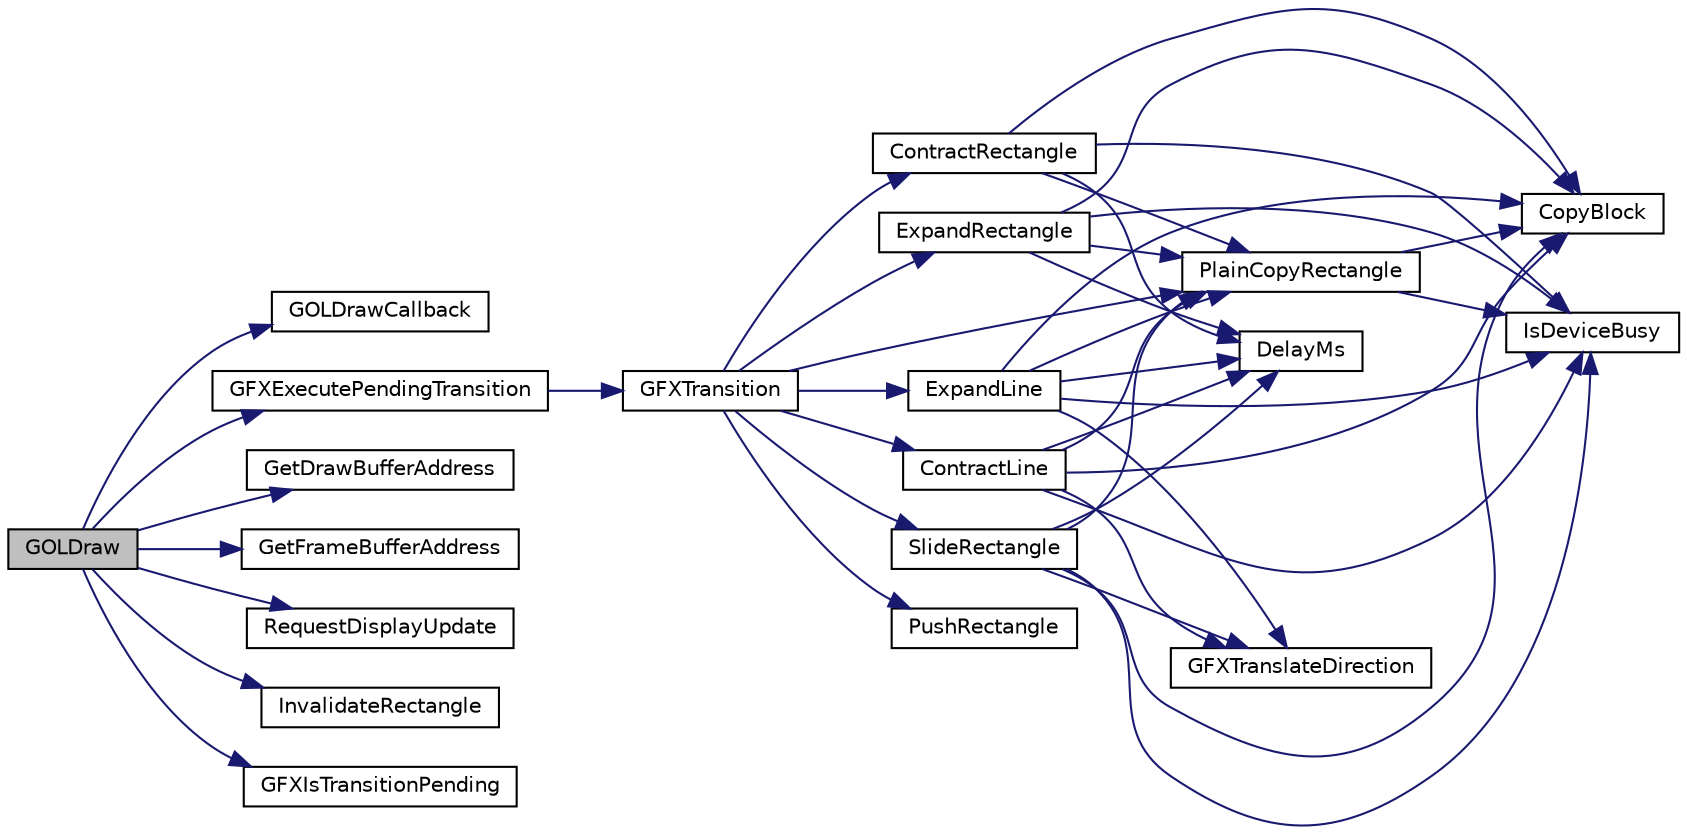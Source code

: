 digraph "GOLDraw"
{
  edge [fontname="Helvetica",fontsize="10",labelfontname="Helvetica",labelfontsize="10"];
  node [fontname="Helvetica",fontsize="10",shape=record];
  rankdir="LR";
  Node1 [label="GOLDraw",height=0.2,width=0.4,color="black", fillcolor="grey75", style="filled", fontcolor="black"];
  Node1 -> Node2 [color="midnightblue",fontsize="10",style="solid",fontname="Helvetica"];
  Node2 [label="GOLDrawCallback",height=0.2,width=0.4,color="black", fillcolor="white", style="filled",URL="$_graphics_2_g_d_d_2_default___template_2_main_8c.html#aeb2d3fb978297ce82223cc28553e1f86"];
  Node1 -> Node3 [color="midnightblue",fontsize="10",style="solid",fontname="Helvetica"];
  Node3 [label="GFXExecutePendingTransition",height=0.2,width=0.4,color="black", fillcolor="white", style="filled",URL="$_transitions_8c.html#ae72d59f40c5fed608035c1aa6a1e8be1"];
  Node3 -> Node4 [color="midnightblue",fontsize="10",style="solid",fontname="Helvetica"];
  Node4 [label="GFXTransition",height=0.2,width=0.4,color="black", fillcolor="white", style="filled",URL="$_transitions_8c.html#aef7514a626463628c2d2dd5b3d5d4775"];
  Node4 -> Node5 [color="midnightblue",fontsize="10",style="solid",fontname="Helvetica"];
  Node5 [label="ExpandRectangle",height=0.2,width=0.4,color="black", fillcolor="white", style="filled",URL="$_transitions_8c.html#ab9ba9436a0eeff589199497bfa85367d"];
  Node5 -> Node6 [color="midnightblue",fontsize="10",style="solid",fontname="Helvetica"];
  Node6 [label="IsDeviceBusy",height=0.2,width=0.4,color="black", fillcolor="white", style="filled",URL="$drv_t_f_t001_8c.html#a0ff44afc8539dc2bfe7acc1fce987b5a"];
  Node5 -> Node7 [color="midnightblue",fontsize="10",style="solid",fontname="Helvetica"];
  Node7 [label="CopyBlock",height=0.2,width=0.4,color="black", fillcolor="white", style="filled",URL="$mchp_gfx_drv_8c.html#a4d9c11932c17f537f130645191843755"];
  Node5 -> Node8 [color="midnightblue",fontsize="10",style="solid",fontname="Helvetica"];
  Node8 [label="DelayMs",height=0.2,width=0.4,color="black", fillcolor="white", style="filled",URL="$_time_delay_8c.html#ac0fb282a454001ee1813601dbb9f1bed"];
  Node5 -> Node9 [color="midnightblue",fontsize="10",style="solid",fontname="Helvetica"];
  Node9 [label="PlainCopyRectangle",height=0.2,width=0.4,color="black", fillcolor="white", style="filled",URL="$_transitions_8c.html#a1a858dd1c0a3a8c395afbd783128fc99"];
  Node9 -> Node6 [color="midnightblue",fontsize="10",style="solid",fontname="Helvetica"];
  Node9 -> Node7 [color="midnightblue",fontsize="10",style="solid",fontname="Helvetica"];
  Node4 -> Node10 [color="midnightblue",fontsize="10",style="solid",fontname="Helvetica"];
  Node10 [label="ContractRectangle",height=0.2,width=0.4,color="black", fillcolor="white", style="filled",URL="$_transitions_8c.html#a6b612b30fcce98472d1660c2e270aab2"];
  Node10 -> Node6 [color="midnightblue",fontsize="10",style="solid",fontname="Helvetica"];
  Node10 -> Node7 [color="midnightblue",fontsize="10",style="solid",fontname="Helvetica"];
  Node10 -> Node8 [color="midnightblue",fontsize="10",style="solid",fontname="Helvetica"];
  Node10 -> Node9 [color="midnightblue",fontsize="10",style="solid",fontname="Helvetica"];
  Node4 -> Node11 [color="midnightblue",fontsize="10",style="solid",fontname="Helvetica"];
  Node11 [label="SlideRectangle",height=0.2,width=0.4,color="black", fillcolor="white", style="filled",URL="$_transitions_8c.html#ada1bc99e3b7c4605d7ea543971e963f5"];
  Node11 -> Node12 [color="midnightblue",fontsize="10",style="solid",fontname="Helvetica"];
  Node12 [label="GFXTranslateDirection",height=0.2,width=0.4,color="black", fillcolor="white", style="filled",URL="$_transitions_8c.html#a0f15d8f28e4e52e9498fa89209ce2028"];
  Node11 -> Node6 [color="midnightblue",fontsize="10",style="solid",fontname="Helvetica"];
  Node11 -> Node7 [color="midnightblue",fontsize="10",style="solid",fontname="Helvetica"];
  Node11 -> Node8 [color="midnightblue",fontsize="10",style="solid",fontname="Helvetica"];
  Node11 -> Node9 [color="midnightblue",fontsize="10",style="solid",fontname="Helvetica"];
  Node4 -> Node13 [color="midnightblue",fontsize="10",style="solid",fontname="Helvetica"];
  Node13 [label="PushRectangle",height=0.2,width=0.4,color="black", fillcolor="white", style="filled",URL="$_transitions_8c.html#a86dee07e3c0a7ed4fa5c34b503db8f8b"];
  Node4 -> Node14 [color="midnightblue",fontsize="10",style="solid",fontname="Helvetica"];
  Node14 [label="ExpandLine",height=0.2,width=0.4,color="black", fillcolor="white", style="filled",URL="$_transitions_8c.html#af4195e6fd746d6d724fb6fb440b33208"];
  Node14 -> Node12 [color="midnightblue",fontsize="10",style="solid",fontname="Helvetica"];
  Node14 -> Node6 [color="midnightblue",fontsize="10",style="solid",fontname="Helvetica"];
  Node14 -> Node7 [color="midnightblue",fontsize="10",style="solid",fontname="Helvetica"];
  Node14 -> Node8 [color="midnightblue",fontsize="10",style="solid",fontname="Helvetica"];
  Node14 -> Node9 [color="midnightblue",fontsize="10",style="solid",fontname="Helvetica"];
  Node4 -> Node15 [color="midnightblue",fontsize="10",style="solid",fontname="Helvetica"];
  Node15 [label="ContractLine",height=0.2,width=0.4,color="black", fillcolor="white", style="filled",URL="$_transitions_8c.html#abffa624ccaf7775e2d52c4ca03819462"];
  Node15 -> Node12 [color="midnightblue",fontsize="10",style="solid",fontname="Helvetica"];
  Node15 -> Node6 [color="midnightblue",fontsize="10",style="solid",fontname="Helvetica"];
  Node15 -> Node7 [color="midnightblue",fontsize="10",style="solid",fontname="Helvetica"];
  Node15 -> Node8 [color="midnightblue",fontsize="10",style="solid",fontname="Helvetica"];
  Node15 -> Node9 [color="midnightblue",fontsize="10",style="solid",fontname="Helvetica"];
  Node4 -> Node9 [color="midnightblue",fontsize="10",style="solid",fontname="Helvetica"];
  Node1 -> Node16 [color="midnightblue",fontsize="10",style="solid",fontname="Helvetica"];
  Node16 [label="GetDrawBufferAddress",height=0.2,width=0.4,color="black", fillcolor="white", style="filled",URL="$mchp_gfx_drv_8c.html#a506b6d314396b5ddf03dc34b9d63056c"];
  Node1 -> Node17 [color="midnightblue",fontsize="10",style="solid",fontname="Helvetica"];
  Node17 [label="GetFrameBufferAddress",height=0.2,width=0.4,color="black", fillcolor="white", style="filled",URL="$mchp_gfx_drv_8c.html#a05a7145edd6ee58fc5b48c17ea2b087c"];
  Node1 -> Node18 [color="midnightblue",fontsize="10",style="solid",fontname="Helvetica"];
  Node18 [label="RequestDisplayUpdate",height=0.2,width=0.4,color="black", fillcolor="white", style="filled",URL="$mchp_gfx_drv_8c.html#ad9446e11a4c1005c96973cd73911ca17"];
  Node1 -> Node19 [color="midnightblue",fontsize="10",style="solid",fontname="Helvetica"];
  Node19 [label="InvalidateRectangle",height=0.2,width=0.4,color="black", fillcolor="white", style="filled",URL="$mchp_gfx_drv_8c.html#a053a6a241a56cee1146d537768969abf"];
  Node1 -> Node20 [color="midnightblue",fontsize="10",style="solid",fontname="Helvetica"];
  Node20 [label="GFXIsTransitionPending",height=0.2,width=0.4,color="black", fillcolor="white", style="filled",URL="$_transitions_8c.html#aa072ce84e0756b771d1b17bec994a8a3"];
}
